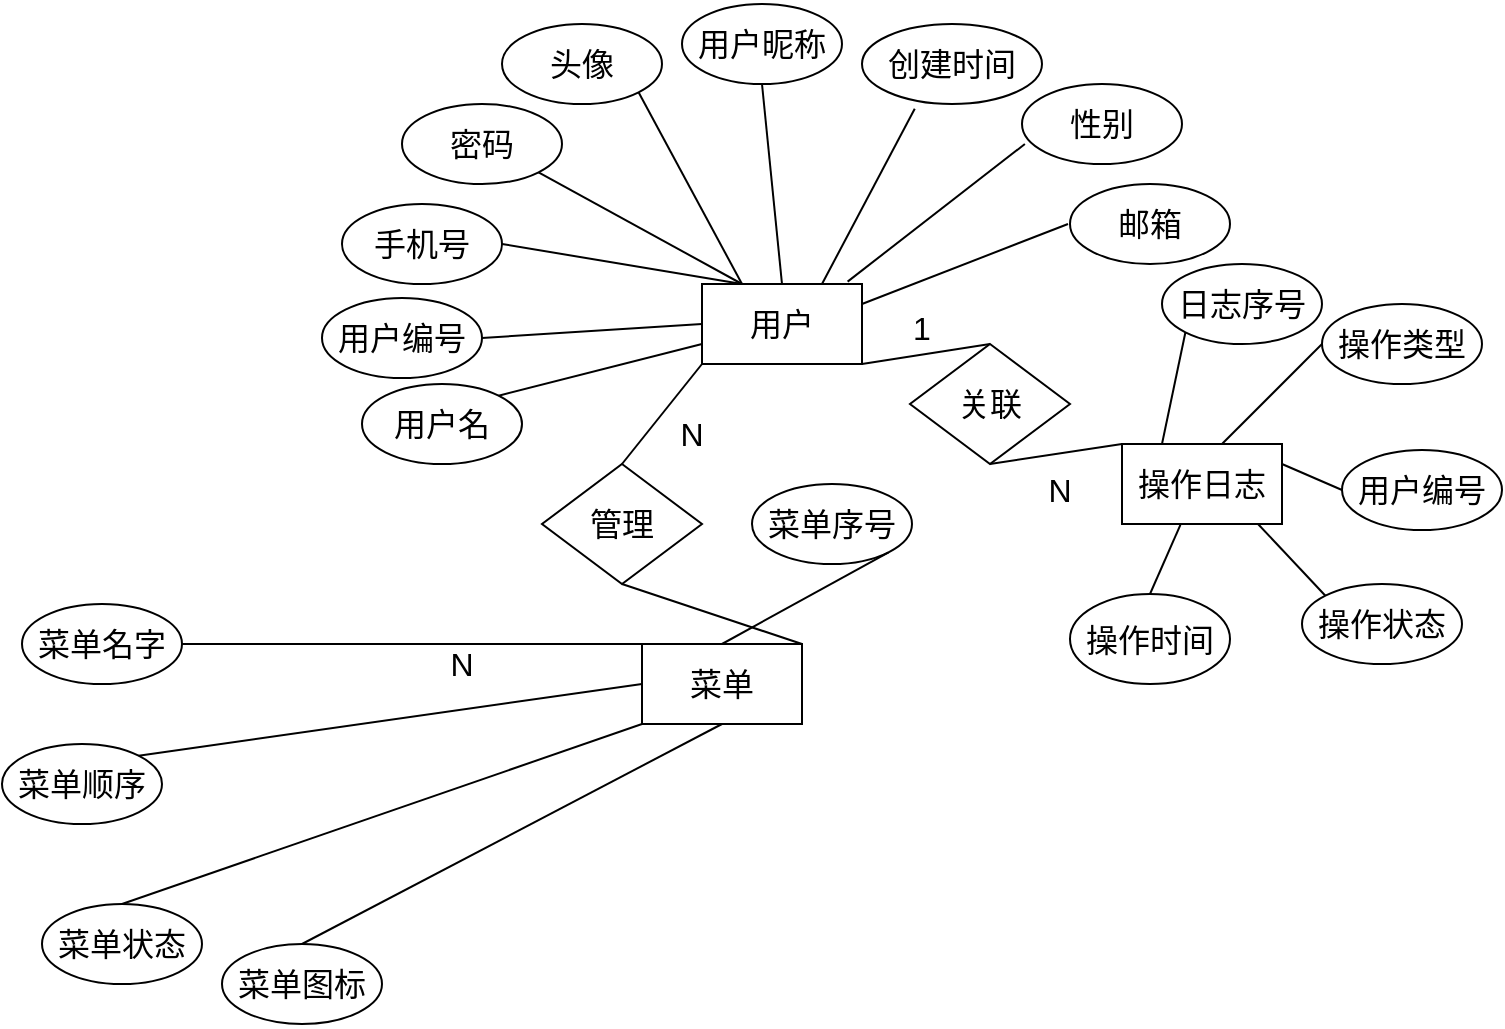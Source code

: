 <mxfile version="27.0.3">
  <diagram name="第 1 页" id="UOeoibRbhjmOYeLTfaUz">
    <mxGraphModel dx="2327" dy="826" grid="1" gridSize="10" guides="1" tooltips="1" connect="1" arrows="1" fold="1" page="1" pageScale="1" pageWidth="827" pageHeight="1169" math="0" shadow="0">
      <root>
        <mxCell id="0" />
        <mxCell id="1" parent="0" />
        <mxCell id="f1lzfsfmmCIylhkY9Uj2-1" value="&lt;font style=&quot;font-size: 16px;&quot;&gt;操作日志&lt;/font&gt;" style="rounded=0;whiteSpace=wrap;html=1;" vertex="1" parent="1">
          <mxGeometry x="440" y="380" width="80" height="40" as="geometry" />
        </mxCell>
        <mxCell id="f1lzfsfmmCIylhkY9Uj2-5" value="&lt;font style=&quot;font-size: 16px;&quot;&gt;菜单&lt;/font&gt;" style="rounded=0;whiteSpace=wrap;html=1;" vertex="1" parent="1">
          <mxGeometry x="200" y="480" width="80" height="40" as="geometry" />
        </mxCell>
        <mxCell id="f1lzfsfmmCIylhkY9Uj2-6" value="&lt;font style=&quot;font-size: 16px;&quot;&gt;用户&lt;/font&gt;" style="rounded=0;whiteSpace=wrap;html=1;" vertex="1" parent="1">
          <mxGeometry x="230" y="300" width="80" height="40" as="geometry" />
        </mxCell>
        <mxCell id="f1lzfsfmmCIylhkY9Uj2-11" value="&lt;p class=&quot;MsoNormal&quot;&gt;&lt;font face=&quot;Helvetica&quot; style=&quot;font-size: 16px;&quot;&gt;用户编号&lt;/font&gt;&lt;/p&gt;" style="ellipse;whiteSpace=wrap;html=1;" vertex="1" parent="1">
          <mxGeometry x="40" y="307" width="80" height="40" as="geometry" />
        </mxCell>
        <mxCell id="f1lzfsfmmCIylhkY9Uj2-12" value="&lt;p class=&quot;MsoNormal&quot;&gt;&lt;font face=&quot;Helvetica&quot; style=&quot;font-size: 16px;&quot;&gt;用户昵称&lt;/font&gt;&lt;/p&gt;" style="ellipse;whiteSpace=wrap;html=1;" vertex="1" parent="1">
          <mxGeometry x="220" y="160" width="80" height="40" as="geometry" />
        </mxCell>
        <mxCell id="f1lzfsfmmCIylhkY9Uj2-13" value="&lt;p class=&quot;MsoNormal&quot;&gt;&lt;font face=&quot;Helvetica&quot; style=&quot;font-size: 16px;&quot;&gt;用户名&lt;/font&gt;&lt;/p&gt;" style="ellipse;whiteSpace=wrap;html=1;" vertex="1" parent="1">
          <mxGeometry x="60" y="350" width="80" height="40" as="geometry" />
        </mxCell>
        <mxCell id="f1lzfsfmmCIylhkY9Uj2-14" value="&lt;p class=&quot;MsoNormal&quot;&gt;&lt;font face=&quot;Helvetica&quot; style=&quot;font-size: 16px;&quot;&gt;邮箱&lt;/font&gt;&lt;/p&gt;" style="ellipse;whiteSpace=wrap;html=1;" vertex="1" parent="1">
          <mxGeometry x="414" y="250" width="80" height="40" as="geometry" />
        </mxCell>
        <mxCell id="f1lzfsfmmCIylhkY9Uj2-15" value="&lt;p class=&quot;MsoNormal&quot;&gt;&lt;font face=&quot;Helvetica&quot; style=&quot;font-size: 16px;&quot;&gt;密码&lt;/font&gt;&lt;/p&gt;" style="ellipse;whiteSpace=wrap;html=1;" vertex="1" parent="1">
          <mxGeometry x="80" y="210" width="80" height="40" as="geometry" />
        </mxCell>
        <mxCell id="f1lzfsfmmCIylhkY9Uj2-16" value="&lt;p class=&quot;MsoNormal&quot;&gt;&lt;font style=&quot;font-size: 16px;&quot;&gt;手机号&lt;/font&gt;&lt;/p&gt;" style="ellipse;whiteSpace=wrap;html=1;" vertex="1" parent="1">
          <mxGeometry x="50" y="260" width="80" height="40" as="geometry" />
        </mxCell>
        <mxCell id="f1lzfsfmmCIylhkY9Uj2-17" value="&lt;p class=&quot;MsoNormal&quot;&gt;&lt;font face=&quot;Helvetica&quot; style=&quot;font-size: 16px;&quot;&gt;性别&lt;/font&gt;&lt;/p&gt;" style="ellipse;whiteSpace=wrap;html=1;" vertex="1" parent="1">
          <mxGeometry x="390" y="200" width="80" height="40" as="geometry" />
        </mxCell>
        <mxCell id="f1lzfsfmmCIylhkY9Uj2-18" value="&lt;p class=&quot;MsoNormal&quot;&gt;&lt;font style=&quot;font-size: 16px;&quot;&gt;头像&lt;/font&gt;&lt;/p&gt;" style="ellipse;whiteSpace=wrap;html=1;" vertex="1" parent="1">
          <mxGeometry x="130" y="170" width="80" height="40" as="geometry" />
        </mxCell>
        <mxCell id="f1lzfsfmmCIylhkY9Uj2-19" value="&lt;p class=&quot;MsoNormal&quot;&gt;&lt;font face=&quot;Helvetica&quot; style=&quot;font-size: 16px;&quot;&gt;创建时间&lt;/font&gt;&lt;/p&gt;" style="ellipse;whiteSpace=wrap;html=1;" vertex="1" parent="1">
          <mxGeometry x="310" y="170" width="90" height="40" as="geometry" />
        </mxCell>
        <mxCell id="f1lzfsfmmCIylhkY9Uj2-20" value="" style="endArrow=none;html=1;rounded=0;exitX=1;exitY=0;exitDx=0;exitDy=0;entryX=0;entryY=0.75;entryDx=0;entryDy=0;" edge="1" parent="1" source="f1lzfsfmmCIylhkY9Uj2-13" target="f1lzfsfmmCIylhkY9Uj2-6">
          <mxGeometry width="50" height="50" relative="1" as="geometry">
            <mxPoint x="160" y="390" as="sourcePoint" />
            <mxPoint x="210" y="340" as="targetPoint" />
          </mxGeometry>
        </mxCell>
        <mxCell id="f1lzfsfmmCIylhkY9Uj2-21" value="" style="endArrow=none;html=1;rounded=0;entryX=1;entryY=0.25;entryDx=0;entryDy=0;" edge="1" parent="1" target="f1lzfsfmmCIylhkY9Uj2-6">
          <mxGeometry width="50" height="50" relative="1" as="geometry">
            <mxPoint x="413" y="270" as="sourcePoint" />
            <mxPoint x="250" y="350" as="targetPoint" />
          </mxGeometry>
        </mxCell>
        <mxCell id="f1lzfsfmmCIylhkY9Uj2-22" value="" style="endArrow=none;html=1;rounded=0;exitX=0.018;exitY=0.75;exitDx=0;exitDy=0;exitPerimeter=0;entryX=0.91;entryY=-0.03;entryDx=0;entryDy=0;entryPerimeter=0;" edge="1" parent="1" source="f1lzfsfmmCIylhkY9Uj2-17" target="f1lzfsfmmCIylhkY9Uj2-6">
          <mxGeometry width="50" height="50" relative="1" as="geometry">
            <mxPoint x="280" y="435" as="sourcePoint" />
            <mxPoint x="260" y="350" as="targetPoint" />
          </mxGeometry>
        </mxCell>
        <mxCell id="f1lzfsfmmCIylhkY9Uj2-23" value="" style="endArrow=none;html=1;rounded=0;exitX=1;exitY=0.5;exitDx=0;exitDy=0;entryX=0;entryY=0.5;entryDx=0;entryDy=0;" edge="1" parent="1" source="f1lzfsfmmCIylhkY9Uj2-11" target="f1lzfsfmmCIylhkY9Uj2-6">
          <mxGeometry width="50" height="50" relative="1" as="geometry">
            <mxPoint x="148" y="356" as="sourcePoint" />
            <mxPoint x="210" y="310" as="targetPoint" />
          </mxGeometry>
        </mxCell>
        <mxCell id="f1lzfsfmmCIylhkY9Uj2-24" value="" style="endArrow=none;html=1;rounded=0;entryX=0.25;entryY=0;entryDx=0;entryDy=0;exitX=1;exitY=0.5;exitDx=0;exitDy=0;" edge="1" parent="1" source="f1lzfsfmmCIylhkY9Uj2-16" target="f1lzfsfmmCIylhkY9Uj2-6">
          <mxGeometry width="50" height="50" relative="1" as="geometry">
            <mxPoint x="100" y="280" as="sourcePoint" />
            <mxPoint x="220" y="280" as="targetPoint" />
          </mxGeometry>
        </mxCell>
        <mxCell id="f1lzfsfmmCIylhkY9Uj2-25" value="" style="endArrow=none;html=1;rounded=0;exitX=1;exitY=1;exitDx=0;exitDy=0;entryX=0.25;entryY=0;entryDx=0;entryDy=0;" edge="1" parent="1" source="f1lzfsfmmCIylhkY9Uj2-15" target="f1lzfsfmmCIylhkY9Uj2-6">
          <mxGeometry width="50" height="50" relative="1" as="geometry">
            <mxPoint x="160" y="250" as="sourcePoint" />
            <mxPoint x="250" y="330" as="targetPoint" />
          </mxGeometry>
        </mxCell>
        <mxCell id="f1lzfsfmmCIylhkY9Uj2-26" value="" style="endArrow=none;html=1;rounded=0;exitX=1;exitY=1;exitDx=0;exitDy=0;entryX=0.25;entryY=0;entryDx=0;entryDy=0;" edge="1" parent="1" target="f1lzfsfmmCIylhkY9Uj2-6" source="f1lzfsfmmCIylhkY9Uj2-18">
          <mxGeometry width="50" height="50" relative="1" as="geometry">
            <mxPoint x="200" y="214" as="sourcePoint" />
            <mxPoint x="272" y="270" as="targetPoint" />
          </mxGeometry>
        </mxCell>
        <mxCell id="f1lzfsfmmCIylhkY9Uj2-27" value="" style="endArrow=none;html=1;rounded=0;exitX=0.5;exitY=1;exitDx=0;exitDy=0;entryX=0.5;entryY=0;entryDx=0;entryDy=0;" edge="1" parent="1" target="f1lzfsfmmCIylhkY9Uj2-6" source="f1lzfsfmmCIylhkY9Uj2-12">
          <mxGeometry width="50" height="50" relative="1" as="geometry">
            <mxPoint x="245" y="190" as="sourcePoint" />
            <mxPoint x="275" y="286" as="targetPoint" />
          </mxGeometry>
        </mxCell>
        <mxCell id="f1lzfsfmmCIylhkY9Uj2-28" value="" style="endArrow=none;html=1;rounded=0;exitX=0.293;exitY=1.06;exitDx=0;exitDy=0;entryX=0.75;entryY=0;entryDx=0;entryDy=0;exitPerimeter=0;" edge="1" parent="1" source="f1lzfsfmmCIylhkY9Uj2-19" target="f1lzfsfmmCIylhkY9Uj2-6">
          <mxGeometry width="50" height="50" relative="1" as="geometry">
            <mxPoint x="295" y="180" as="sourcePoint" />
            <mxPoint x="290" y="300" as="targetPoint" />
          </mxGeometry>
        </mxCell>
        <mxCell id="f1lzfsfmmCIylhkY9Uj2-83" value="&lt;font style=&quot;font-size: 16px;&quot;&gt;管理&lt;/font&gt;" style="rhombus;whiteSpace=wrap;html=1;" vertex="1" parent="1">
          <mxGeometry x="150" y="390" width="80" height="60" as="geometry" />
        </mxCell>
        <mxCell id="f1lzfsfmmCIylhkY9Uj2-85" value="&lt;font style=&quot;font-size: 16px;&quot;&gt;关联&lt;/font&gt;" style="rhombus;whiteSpace=wrap;html=1;" vertex="1" parent="1">
          <mxGeometry x="334" y="330" width="80" height="60" as="geometry" />
        </mxCell>
        <mxCell id="f1lzfsfmmCIylhkY9Uj2-87" value="" style="endArrow=none;html=1;rounded=0;entryX=1;entryY=1;entryDx=0;entryDy=0;exitX=0.5;exitY=0;exitDx=0;exitDy=0;" edge="1" parent="1" source="f1lzfsfmmCIylhkY9Uj2-85" target="f1lzfsfmmCIylhkY9Uj2-6">
          <mxGeometry width="50" height="50" relative="1" as="geometry">
            <mxPoint x="180" y="510" as="sourcePoint" />
            <mxPoint x="230" y="460" as="targetPoint" />
          </mxGeometry>
        </mxCell>
        <mxCell id="f1lzfsfmmCIylhkY9Uj2-88" value="" style="endArrow=none;html=1;rounded=0;exitX=0.5;exitY=0;exitDx=0;exitDy=0;" edge="1" parent="1" source="f1lzfsfmmCIylhkY9Uj2-83">
          <mxGeometry width="50" height="50" relative="1" as="geometry">
            <mxPoint x="180" y="510" as="sourcePoint" />
            <mxPoint x="230" y="340" as="targetPoint" />
          </mxGeometry>
        </mxCell>
        <mxCell id="f1lzfsfmmCIylhkY9Uj2-89" value="" style="endArrow=none;html=1;rounded=0;entryX=0.5;entryY=1;entryDx=0;entryDy=0;exitX=1;exitY=0;exitDx=0;exitDy=0;" edge="1" parent="1" source="f1lzfsfmmCIylhkY9Uj2-5" target="f1lzfsfmmCIylhkY9Uj2-83">
          <mxGeometry width="50" height="50" relative="1" as="geometry">
            <mxPoint x="80" y="540" as="sourcePoint" />
            <mxPoint x="130" y="490" as="targetPoint" />
          </mxGeometry>
        </mxCell>
        <mxCell id="f1lzfsfmmCIylhkY9Uj2-91" value="" style="endArrow=none;html=1;rounded=0;entryX=0.5;entryY=1;entryDx=0;entryDy=0;exitX=0;exitY=0;exitDx=0;exitDy=0;" edge="1" parent="1" source="f1lzfsfmmCIylhkY9Uj2-1" target="f1lzfsfmmCIylhkY9Uj2-85">
          <mxGeometry width="50" height="50" relative="1" as="geometry">
            <mxPoint x="130" y="635" as="sourcePoint" />
            <mxPoint x="180" y="585" as="targetPoint" />
          </mxGeometry>
        </mxCell>
        <mxCell id="f1lzfsfmmCIylhkY9Uj2-98" value="&lt;p class=&quot;MsoNormal&quot;&gt;&lt;font face=&quot;Helvetica&quot; style=&quot;font-size: 16px;&quot;&gt;用户编号&lt;/font&gt;&lt;/p&gt;" style="ellipse;whiteSpace=wrap;html=1;" vertex="1" parent="1">
          <mxGeometry x="550" y="383" width="80" height="40" as="geometry" />
        </mxCell>
        <mxCell id="f1lzfsfmmCIylhkY9Uj2-99" value="&lt;p class=&quot;MsoNormal&quot;&gt;&lt;font face=&quot;Helvetica&quot; style=&quot;font-size: 16px;&quot;&gt;操作类型&lt;/font&gt;&lt;/p&gt;" style="ellipse;whiteSpace=wrap;html=1;" vertex="1" parent="1">
          <mxGeometry x="540" y="310" width="80" height="40" as="geometry" />
        </mxCell>
        <mxCell id="f1lzfsfmmCIylhkY9Uj2-100" value="&lt;p class=&quot;MsoNormal&quot;&gt;&lt;span style=&quot;color: rgb(0, 0, 0);&quot;&gt;&lt;font face=&quot;Helvetica&quot; style=&quot;font-size: 16px;&quot;&gt;操作时间&lt;/font&gt;&lt;/span&gt;&lt;/p&gt;" style="ellipse;whiteSpace=wrap;html=1;" vertex="1" parent="1">
          <mxGeometry x="414" y="455" width="80" height="45" as="geometry" />
        </mxCell>
        <mxCell id="f1lzfsfmmCIylhkY9Uj2-101" value="&lt;p class=&quot;MsoNormal&quot;&gt;&lt;font style=&quot;font-size: 16px;&quot;&gt;操作状态&lt;/font&gt;&lt;/p&gt;" style="ellipse;whiteSpace=wrap;html=1;" vertex="1" parent="1">
          <mxGeometry x="530" y="450" width="80" height="40" as="geometry" />
        </mxCell>
        <mxCell id="f1lzfsfmmCIylhkY9Uj2-102" value="&lt;p class=&quot;MsoNormal&quot;&gt;&lt;font face=&quot;Helvetica&quot; style=&quot;font-size: 16px;&quot;&gt;日志序号&lt;/font&gt;&lt;/p&gt;" style="ellipse;whiteSpace=wrap;html=1;" vertex="1" parent="1">
          <mxGeometry x="460" y="290" width="80" height="40" as="geometry" />
        </mxCell>
        <mxCell id="f1lzfsfmmCIylhkY9Uj2-103" value="&lt;p class=&quot;MsoNormal&quot;&gt;&lt;font face=&quot;Helvetica&quot; style=&quot;font-size: 16px;&quot;&gt;菜单图标&lt;/font&gt;&lt;/p&gt;" style="ellipse;whiteSpace=wrap;html=1;" vertex="1" parent="1">
          <mxGeometry x="-10" y="630" width="80" height="40" as="geometry" />
        </mxCell>
        <mxCell id="f1lzfsfmmCIylhkY9Uj2-104" value="&lt;p class=&quot;MsoNormal&quot;&gt;&lt;font style=&quot;font-size: 16px;&quot;&gt;菜单状态&lt;/font&gt;&lt;/p&gt;" style="ellipse;whiteSpace=wrap;html=1;" vertex="1" parent="1">
          <mxGeometry x="-100" y="610" width="80" height="40" as="geometry" />
        </mxCell>
        <mxCell id="f1lzfsfmmCIylhkY9Uj2-105" value="&lt;p class=&quot;MsoNormal&quot;&gt;&lt;font style=&quot;font-size: 16px;&quot;&gt;菜单顺序&lt;/font&gt;&lt;/p&gt;" style="ellipse;whiteSpace=wrap;html=1;" vertex="1" parent="1">
          <mxGeometry x="-120" y="530" width="80" height="40" as="geometry" />
        </mxCell>
        <mxCell id="f1lzfsfmmCIylhkY9Uj2-106" value="&lt;p class=&quot;MsoNormal&quot;&gt;&lt;font face=&quot;Helvetica&quot; style=&quot;font-size: 16px;&quot;&gt;菜单名字&lt;/font&gt;&lt;/p&gt;" style="ellipse;whiteSpace=wrap;html=1;" vertex="1" parent="1">
          <mxGeometry x="-110" y="460" width="80" height="40" as="geometry" />
        </mxCell>
        <mxCell id="f1lzfsfmmCIylhkY9Uj2-107" value="&lt;p class=&quot;MsoNormal&quot;&gt;&lt;font face=&quot;Helvetica&quot; style=&quot;font-size: 16px;&quot;&gt;菜单序号&lt;/font&gt;&lt;/p&gt;" style="ellipse;whiteSpace=wrap;html=1;" vertex="1" parent="1">
          <mxGeometry x="255" y="400" width="80" height="40" as="geometry" />
        </mxCell>
        <mxCell id="f1lzfsfmmCIylhkY9Uj2-108" value="" style="endArrow=none;html=1;rounded=0;exitX=0.25;exitY=0;exitDx=0;exitDy=0;entryX=0;entryY=1;entryDx=0;entryDy=0;" edge="1" parent="1" source="f1lzfsfmmCIylhkY9Uj2-1" target="f1lzfsfmmCIylhkY9Uj2-102">
          <mxGeometry width="50" height="50" relative="1" as="geometry">
            <mxPoint x="520" y="520" as="sourcePoint" />
            <mxPoint x="500" y="520" as="targetPoint" />
          </mxGeometry>
        </mxCell>
        <mxCell id="f1lzfsfmmCIylhkY9Uj2-109" value="" style="endArrow=none;html=1;rounded=0;exitX=0.625;exitY=0;exitDx=0;exitDy=0;entryX=0;entryY=0.5;entryDx=0;entryDy=0;exitPerimeter=0;" edge="1" parent="1" source="f1lzfsfmmCIylhkY9Uj2-1" target="f1lzfsfmmCIylhkY9Uj2-99">
          <mxGeometry width="50" height="50" relative="1" as="geometry">
            <mxPoint x="460" y="580" as="sourcePoint" />
            <mxPoint x="472" y="509" as="targetPoint" />
          </mxGeometry>
        </mxCell>
        <mxCell id="f1lzfsfmmCIylhkY9Uj2-110" value="" style="endArrow=none;html=1;rounded=0;exitX=1;exitY=0.25;exitDx=0;exitDy=0;entryX=0;entryY=0.5;entryDx=0;entryDy=0;" edge="1" parent="1" source="f1lzfsfmmCIylhkY9Uj2-1" target="f1lzfsfmmCIylhkY9Uj2-98">
          <mxGeometry width="50" height="50" relative="1" as="geometry">
            <mxPoint x="490" y="580" as="sourcePoint" />
            <mxPoint x="535" y="550" as="targetPoint" />
          </mxGeometry>
        </mxCell>
        <mxCell id="f1lzfsfmmCIylhkY9Uj2-111" value="" style="endArrow=none;html=1;rounded=0;entryX=0;entryY=0;entryDx=0;entryDy=0;" edge="1" parent="1" target="f1lzfsfmmCIylhkY9Uj2-101">
          <mxGeometry width="50" height="50" relative="1" as="geometry">
            <mxPoint x="508" y="420" as="sourcePoint" />
            <mxPoint x="480" y="790" as="targetPoint" />
          </mxGeometry>
        </mxCell>
        <mxCell id="f1lzfsfmmCIylhkY9Uj2-112" value="" style="endArrow=none;html=1;rounded=0;exitX=0.365;exitY=1.01;exitDx=0;exitDy=0;entryX=0.5;entryY=0;entryDx=0;entryDy=0;exitPerimeter=0;" edge="1" parent="1" source="f1lzfsfmmCIylhkY9Uj2-1" target="f1lzfsfmmCIylhkY9Uj2-100">
          <mxGeometry width="50" height="50" relative="1" as="geometry">
            <mxPoint x="480" y="620" as="sourcePoint" />
            <mxPoint x="540" y="800" as="targetPoint" />
          </mxGeometry>
        </mxCell>
        <mxCell id="f1lzfsfmmCIylhkY9Uj2-119" value="" style="endArrow=none;html=1;rounded=0;entryX=1;entryY=1;entryDx=0;entryDy=0;exitX=0.5;exitY=0;exitDx=0;exitDy=0;" edge="1" parent="1" source="f1lzfsfmmCIylhkY9Uj2-5" target="f1lzfsfmmCIylhkY9Uj2-107">
          <mxGeometry width="50" height="50" relative="1" as="geometry">
            <mxPoint x="520" y="520" as="sourcePoint" />
            <mxPoint x="570" y="470" as="targetPoint" />
          </mxGeometry>
        </mxCell>
        <mxCell id="f1lzfsfmmCIylhkY9Uj2-120" value="" style="endArrow=none;html=1;rounded=0;entryX=1;entryY=0.5;entryDx=0;entryDy=0;exitX=0;exitY=0;exitDx=0;exitDy=0;" edge="1" parent="1" source="f1lzfsfmmCIylhkY9Uj2-5" target="f1lzfsfmmCIylhkY9Uj2-106">
          <mxGeometry width="50" height="50" relative="1" as="geometry">
            <mxPoint x="80" y="540" as="sourcePoint" />
            <mxPoint x="48" y="454" as="targetPoint" />
          </mxGeometry>
        </mxCell>
        <mxCell id="f1lzfsfmmCIylhkY9Uj2-121" value="" style="endArrow=none;html=1;rounded=0;entryX=1;entryY=0;entryDx=0;entryDy=0;exitX=0;exitY=0.5;exitDx=0;exitDy=0;" edge="1" parent="1" source="f1lzfsfmmCIylhkY9Uj2-5" target="f1lzfsfmmCIylhkY9Uj2-105">
          <mxGeometry width="50" height="50" relative="1" as="geometry">
            <mxPoint x="20" y="550" as="sourcePoint" />
            <mxPoint x="-10" y="510" as="targetPoint" />
          </mxGeometry>
        </mxCell>
        <mxCell id="f1lzfsfmmCIylhkY9Uj2-122" value="" style="endArrow=none;html=1;rounded=0;entryX=0.5;entryY=0;entryDx=0;entryDy=0;exitX=0;exitY=1;exitDx=0;exitDy=0;" edge="1" parent="1" source="f1lzfsfmmCIylhkY9Uj2-5" target="f1lzfsfmmCIylhkY9Uj2-104">
          <mxGeometry width="50" height="50" relative="1" as="geometry">
            <mxPoint x="30" y="580" as="sourcePoint" />
            <mxPoint x="-32" y="571" as="targetPoint" />
          </mxGeometry>
        </mxCell>
        <mxCell id="f1lzfsfmmCIylhkY9Uj2-123" value="" style="endArrow=none;html=1;rounded=0;entryX=0.5;entryY=0;entryDx=0;entryDy=0;exitX=0.5;exitY=1;exitDx=0;exitDy=0;" edge="1" parent="1" source="f1lzfsfmmCIylhkY9Uj2-5" target="f1lzfsfmmCIylhkY9Uj2-103">
          <mxGeometry width="50" height="50" relative="1" as="geometry">
            <mxPoint x="40" y="580" as="sourcePoint" />
            <mxPoint x="-30" y="640" as="targetPoint" />
          </mxGeometry>
        </mxCell>
        <mxCell id="f1lzfsfmmCIylhkY9Uj2-130" value="&lt;span style=&quot;font-size: 16px;&quot;&gt;N&lt;/span&gt;" style="text;html=1;align=center;verticalAlign=middle;whiteSpace=wrap;rounded=0;" vertex="1" parent="1">
          <mxGeometry x="379" y="388" width="60" height="30" as="geometry" />
        </mxCell>
        <mxCell id="f1lzfsfmmCIylhkY9Uj2-131" value="&lt;span style=&quot;font-size: 16px;&quot;&gt;1&lt;/span&gt;" style="text;html=1;align=center;verticalAlign=middle;whiteSpace=wrap;rounded=0;" vertex="1" parent="1">
          <mxGeometry x="310" y="307" width="60" height="30" as="geometry" />
        </mxCell>
        <mxCell id="f1lzfsfmmCIylhkY9Uj2-134" value="&lt;span style=&quot;font-size: 16px;&quot;&gt;N&lt;/span&gt;" style="text;html=1;align=center;verticalAlign=middle;whiteSpace=wrap;rounded=0;" vertex="1" parent="1">
          <mxGeometry x="195" y="360" width="60" height="30" as="geometry" />
        </mxCell>
        <mxCell id="f1lzfsfmmCIylhkY9Uj2-135" value="&lt;span style=&quot;font-size: 16px;&quot;&gt;N&lt;/span&gt;" style="text;html=1;align=center;verticalAlign=middle;whiteSpace=wrap;rounded=0;" vertex="1" parent="1">
          <mxGeometry x="80" y="475" width="60" height="30" as="geometry" />
        </mxCell>
      </root>
    </mxGraphModel>
  </diagram>
</mxfile>
